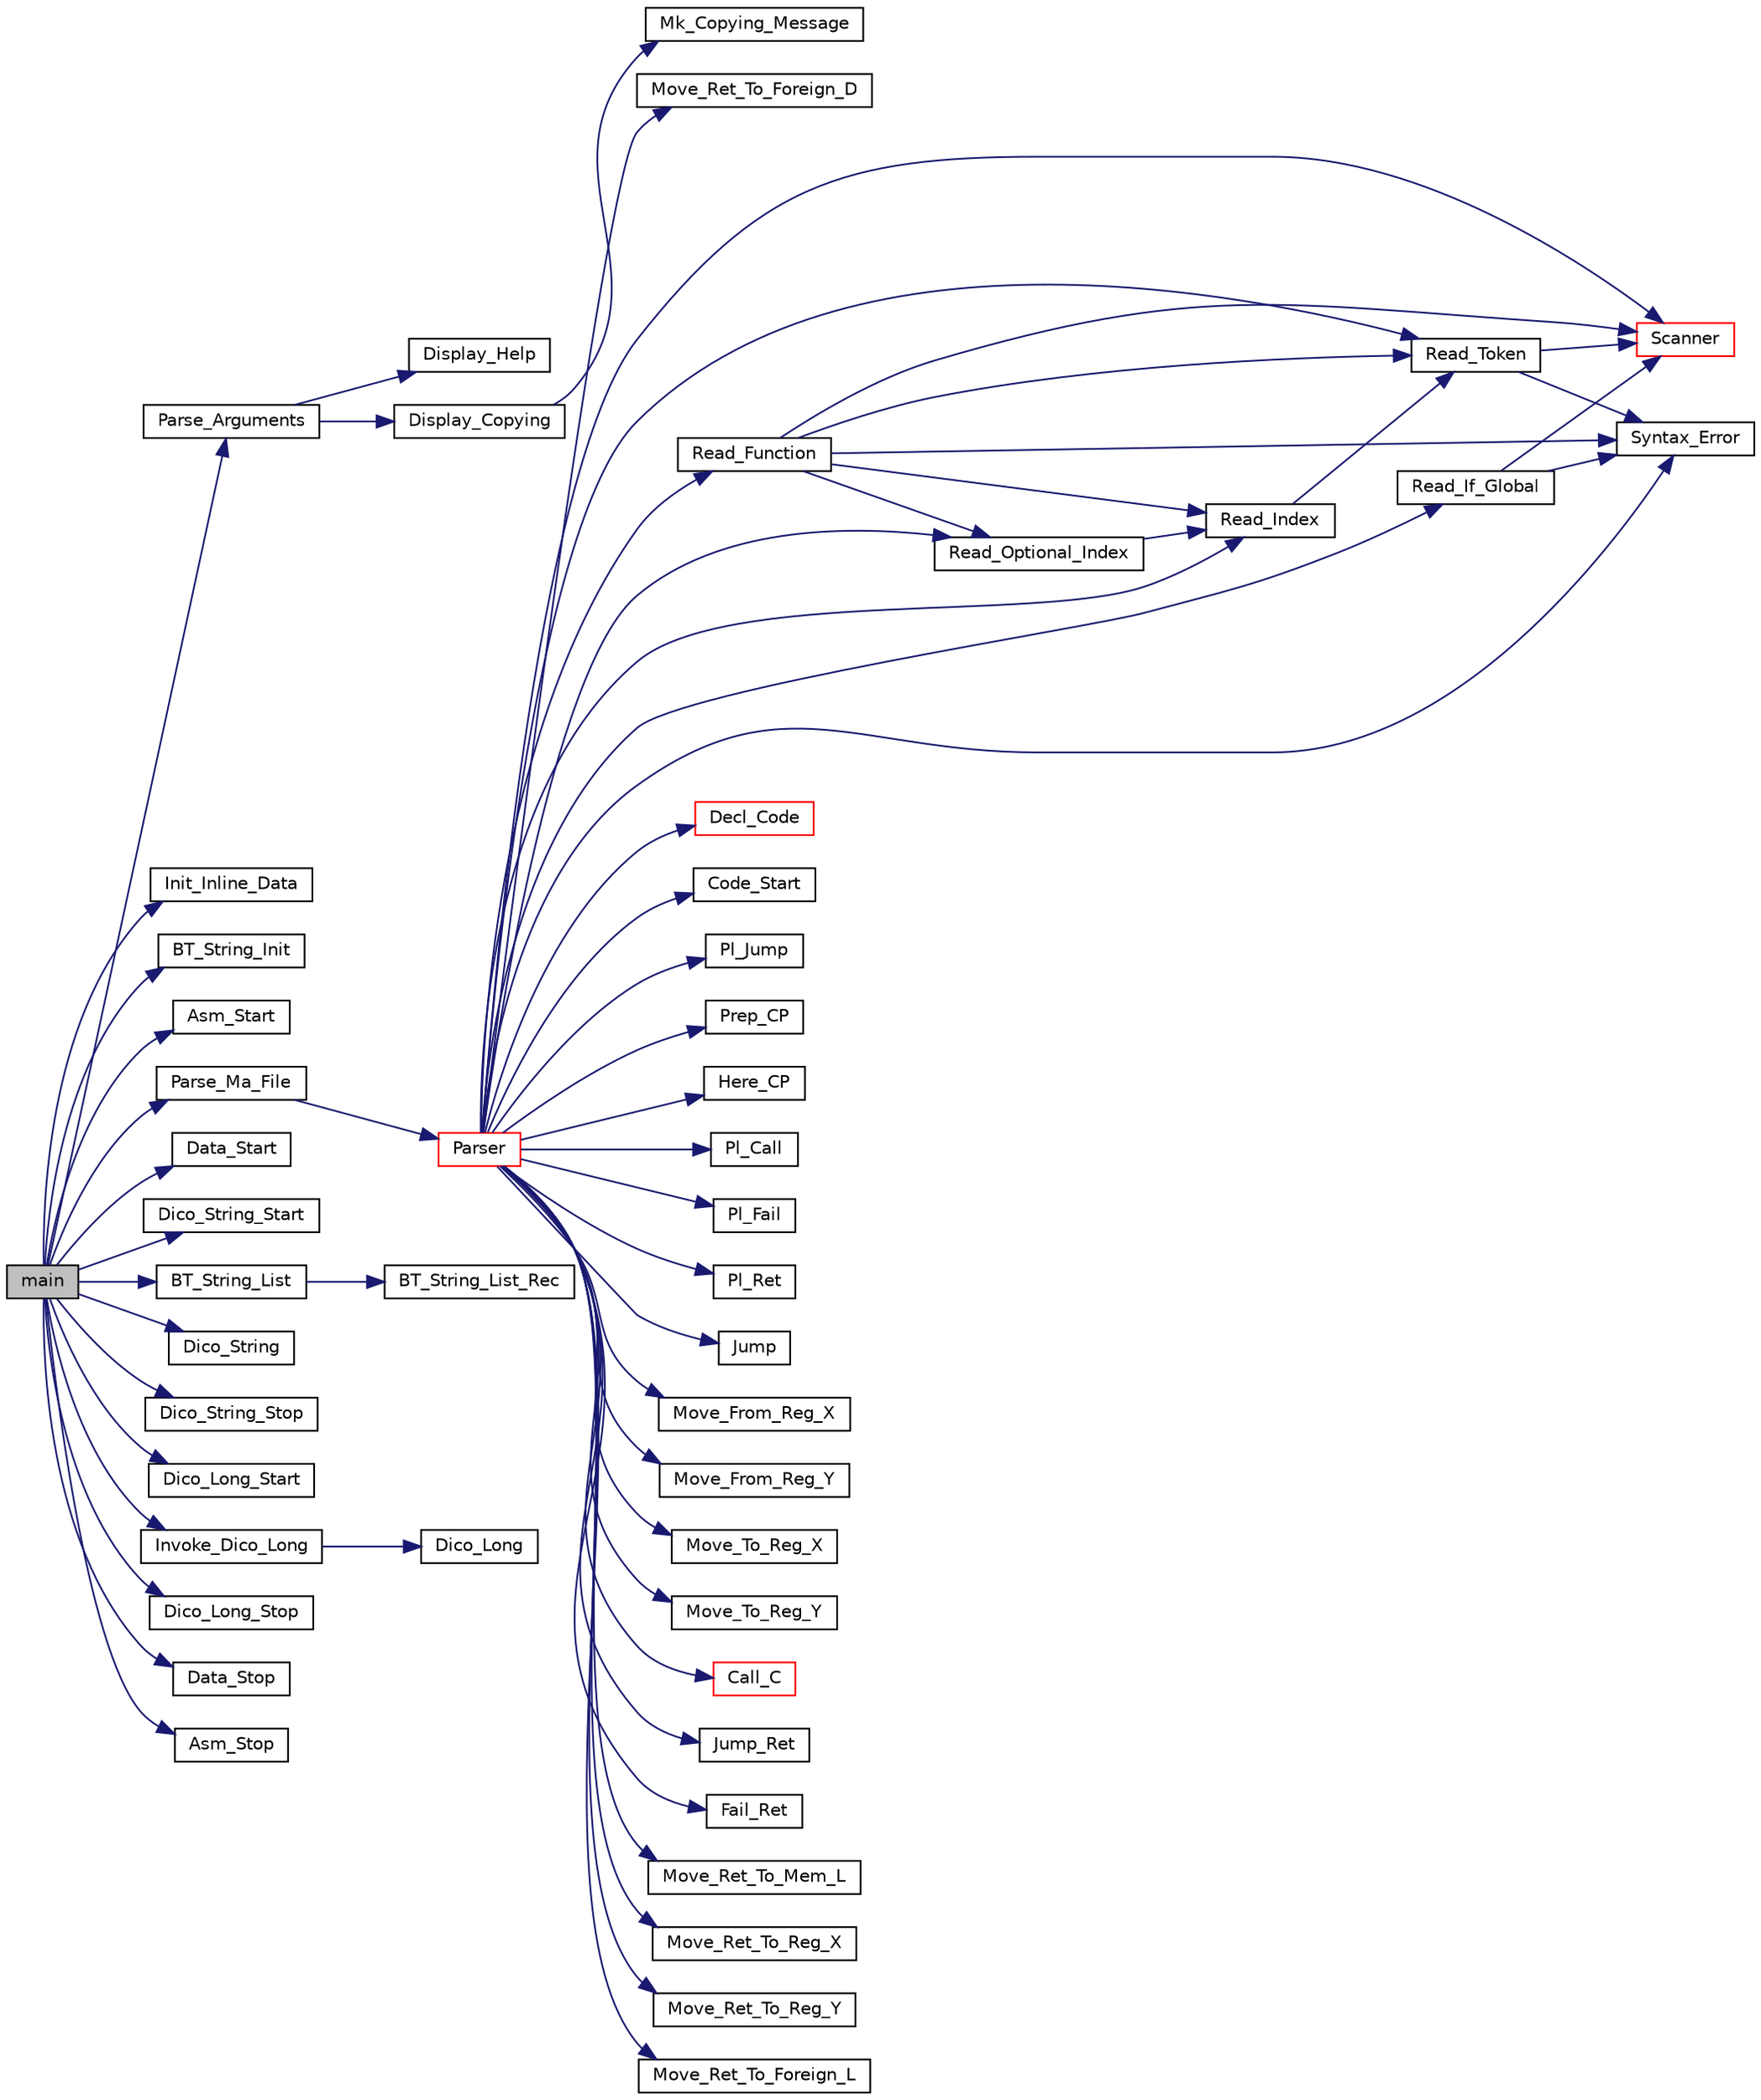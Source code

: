 digraph "main"
{
  edge [fontname="Helvetica",fontsize="10",labelfontname="Helvetica",labelfontsize="10"];
  node [fontname="Helvetica",fontsize="10",shape=record];
  rankdir="LR";
  Node1 [label="main",height=0.2,width=0.4,color="black", fillcolor="grey75", style="filled", fontcolor="black"];
  Node1 -> Node2 [color="midnightblue",fontsize="10",style="solid",fontname="Helvetica"];
  Node2 [label="Parse_Arguments",height=0.2,width=0.4,color="black", fillcolor="white", style="filled",URL="$ma2asm_8c.html#a7e8dc5deafda75c2015d11b38142d950"];
  Node2 -> Node3 [color="midnightblue",fontsize="10",style="solid",fontname="Helvetica"];
  Node3 [label="Display_Copying",height=0.2,width=0.4,color="black", fillcolor="white", style="filled",URL="$copying_8c.html#a242440384848832d8b02d243cb189791"];
  Node3 -> Node4 [color="midnightblue",fontsize="10",style="solid",fontname="Helvetica"];
  Node4 [label="Mk_Copying_Message",height=0.2,width=0.4,color="black", fillcolor="white", style="filled",URL="$copying_8c.html#ad22fce4a9a93024806f83a48f86bea7e"];
  Node2 -> Node5 [color="midnightblue",fontsize="10",style="solid",fontname="Helvetica"];
  Node5 [label="Display_Help",height=0.2,width=0.4,color="black", fillcolor="white", style="filled",URL="$ma2asm_8c.html#a9a3f2cfe44184eb0ad845d8d72dc3b41"];
  Node1 -> Node6 [color="midnightblue",fontsize="10",style="solid",fontname="Helvetica"];
  Node6 [label="Init_Inline_Data",height=0.2,width=0.4,color="black", fillcolor="white", style="filled",URL="$ma2asm_8c.html#a604b6d3112e7ad35cb98693e322ffd80"];
  Node1 -> Node7 [color="midnightblue",fontsize="10",style="solid",fontname="Helvetica"];
  Node7 [label="BT_String_Init",height=0.2,width=0.4,color="black", fillcolor="white", style="filled",URL="$bt__string_8c.html#a550b5276036f43f02c277d27800be6e0"];
  Node1 -> Node8 [color="midnightblue",fontsize="10",style="solid",fontname="Helvetica"];
  Node8 [label="Asm_Start",height=0.2,width=0.4,color="black", fillcolor="white", style="filled",URL="$alpha__any_8c.html#ac7bdb0538e4f03ec069405cf88f1de4f"];
  Node1 -> Node9 [color="midnightblue",fontsize="10",style="solid",fontname="Helvetica"];
  Node9 [label="Parse_Ma_File",height=0.2,width=0.4,color="black", fillcolor="white", style="filled",URL="$ma__parser_8c.html#a4f91bc7ddfc80bc559642b19019052a1"];
  Node9 -> Node10 [color="midnightblue",fontsize="10",style="solid",fontname="Helvetica"];
  Node10 [label="Parser",height=0.2,width=0.4,color="red", fillcolor="white", style="filled",URL="$ma__parser_8c.html#a3dbe66c5fada4cfd6e6d6d8f775e0caf"];
  Node10 -> Node11 [color="midnightblue",fontsize="10",style="solid",fontname="Helvetica"];
  Node11 [label="Scanner",height=0.2,width=0.4,color="red", fillcolor="white", style="filled",URL="$ma__parser_8c.html#ab7c2794ba668d94c59a045d90a086622"];
  Node10 -> Node12 [color="midnightblue",fontsize="10",style="solid",fontname="Helvetica"];
  Node12 [label="Syntax_Error",height=0.2,width=0.4,color="black", fillcolor="white", style="filled",URL="$ma__parser_8c.html#a00f9ed3bd2f87261ec6e2f0fa667dfce"];
  Node10 -> Node13 [color="midnightblue",fontsize="10",style="solid",fontname="Helvetica"];
  Node13 [label="Read_If_Global",height=0.2,width=0.4,color="black", fillcolor="white", style="filled",URL="$ma__parser_8c.html#ae6a289869d5ca4704ca371e95956f3fd"];
  Node13 -> Node11 [color="midnightblue",fontsize="10",style="solid",fontname="Helvetica"];
  Node13 -> Node12 [color="midnightblue",fontsize="10",style="solid",fontname="Helvetica"];
  Node10 -> Node14 [color="midnightblue",fontsize="10",style="solid",fontname="Helvetica"];
  Node14 [label="Read_Token",height=0.2,width=0.4,color="black", fillcolor="white", style="filled",URL="$ma__parser_8c.html#a80d49cb24fd69d9eb23932a996e2c647"];
  Node14 -> Node11 [color="midnightblue",fontsize="10",style="solid",fontname="Helvetica"];
  Node14 -> Node12 [color="midnightblue",fontsize="10",style="solid",fontname="Helvetica"];
  Node10 -> Node15 [color="midnightblue",fontsize="10",style="solid",fontname="Helvetica"];
  Node15 [label="Decl_Code",height=0.2,width=0.4,color="red", fillcolor="white", style="filled",URL="$ma2asm_8c.html#aa8b6ff2e08644fa073ab516643de4827"];
  Node10 -> Node16 [color="midnightblue",fontsize="10",style="solid",fontname="Helvetica"];
  Node16 [label="Code_Start",height=0.2,width=0.4,color="black", fillcolor="white", style="filled",URL="$alpha__any_8c.html#a0c77cb830e2b388fcc1fb5322d5c3f13"];
  Node10 -> Node17 [color="midnightblue",fontsize="10",style="solid",fontname="Helvetica"];
  Node17 [label="Pl_Jump",height=0.2,width=0.4,color="black", fillcolor="white", style="filled",URL="$alpha__any_8c.html#a5e5e17240bceefba89b5231952d11dcc"];
  Node10 -> Node18 [color="midnightblue",fontsize="10",style="solid",fontname="Helvetica"];
  Node18 [label="Prep_CP",height=0.2,width=0.4,color="black", fillcolor="white", style="filled",URL="$alpha__any_8c.html#ac10bb2c52ddcf17419fddeddb95e9715"];
  Node10 -> Node19 [color="midnightblue",fontsize="10",style="solid",fontname="Helvetica"];
  Node19 [label="Here_CP",height=0.2,width=0.4,color="black", fillcolor="white", style="filled",URL="$alpha__any_8c.html#a3d367a905c1c3e8f29b268511c43462b"];
  Node10 -> Node20 [color="midnightblue",fontsize="10",style="solid",fontname="Helvetica"];
  Node20 [label="Pl_Call",height=0.2,width=0.4,color="black", fillcolor="white", style="filled",URL="$alpha__any_8c.html#ac518d1a29c3015b3aec79cfa4300c362"];
  Node10 -> Node21 [color="midnightblue",fontsize="10",style="solid",fontname="Helvetica"];
  Node21 [label="Pl_Fail",height=0.2,width=0.4,color="black", fillcolor="white", style="filled",URL="$alpha__any_8c.html#aa0fe7f41cd1793244610e87d597040f6"];
  Node10 -> Node22 [color="midnightblue",fontsize="10",style="solid",fontname="Helvetica"];
  Node22 [label="Pl_Ret",height=0.2,width=0.4,color="black", fillcolor="white", style="filled",URL="$alpha__any_8c.html#a35f4c7f6dc292d72dd13b600d49c10e6"];
  Node10 -> Node23 [color="midnightblue",fontsize="10",style="solid",fontname="Helvetica"];
  Node23 [label="Jump",height=0.2,width=0.4,color="black", fillcolor="white", style="filled",URL="$alpha__any_8c.html#a5e0ace1e7130bd0ab39aff3803d03614"];
  Node10 -> Node24 [color="midnightblue",fontsize="10",style="solid",fontname="Helvetica"];
  Node24 [label="Read_Index",height=0.2,width=0.4,color="black", fillcolor="white", style="filled",URL="$ma__parser_8c.html#a397482d143c8994ae2c6e8cf3d3d0589"];
  Node24 -> Node14 [color="midnightblue",fontsize="10",style="solid",fontname="Helvetica"];
  Node10 -> Node25 [color="midnightblue",fontsize="10",style="solid",fontname="Helvetica"];
  Node25 [label="Move_From_Reg_X",height=0.2,width=0.4,color="black", fillcolor="white", style="filled",URL="$alpha__any_8c.html#a26b1354d98d85d34703d36af84a2fa7f"];
  Node10 -> Node26 [color="midnightblue",fontsize="10",style="solid",fontname="Helvetica"];
  Node26 [label="Move_From_Reg_Y",height=0.2,width=0.4,color="black", fillcolor="white", style="filled",URL="$alpha__any_8c.html#af58d895acfbf04e780eee5aa19d0ebd1"];
  Node10 -> Node27 [color="midnightblue",fontsize="10",style="solid",fontname="Helvetica"];
  Node27 [label="Move_To_Reg_X",height=0.2,width=0.4,color="black", fillcolor="white", style="filled",URL="$alpha__any_8c.html#af7adcc007169701f8e570e632559068f"];
  Node10 -> Node28 [color="midnightblue",fontsize="10",style="solid",fontname="Helvetica"];
  Node28 [label="Move_To_Reg_Y",height=0.2,width=0.4,color="black", fillcolor="white", style="filled",URL="$alpha__any_8c.html#a8dac9698ed961dd1619389ca09a5b0e4"];
  Node10 -> Node29 [color="midnightblue",fontsize="10",style="solid",fontname="Helvetica"];
  Node29 [label="Read_Function",height=0.2,width=0.4,color="black", fillcolor="white", style="filled",URL="$ma__parser_8c.html#a4fdac994cb4bbcf19750447b1a9f4894"];
  Node29 -> Node14 [color="midnightblue",fontsize="10",style="solid",fontname="Helvetica"];
  Node29 -> Node11 [color="midnightblue",fontsize="10",style="solid",fontname="Helvetica"];
  Node29 -> Node12 [color="midnightblue",fontsize="10",style="solid",fontname="Helvetica"];
  Node29 -> Node30 [color="midnightblue",fontsize="10",style="solid",fontname="Helvetica"];
  Node30 [label="Read_Optional_Index",height=0.2,width=0.4,color="black", fillcolor="white", style="filled",URL="$ma__parser_8c.html#a1d93f4cff3616dbb0ea5ac3c04297128"];
  Node30 -> Node24 [color="midnightblue",fontsize="10",style="solid",fontname="Helvetica"];
  Node29 -> Node24 [color="midnightblue",fontsize="10",style="solid",fontname="Helvetica"];
  Node10 -> Node31 [color="midnightblue",fontsize="10",style="solid",fontname="Helvetica"];
  Node31 [label="Call_C",height=0.2,width=0.4,color="red", fillcolor="white", style="filled",URL="$ma2asm_8c.html#a4e9a1630ccc62db3caa97ab5abc0a1ca"];
  Node10 -> Node32 [color="midnightblue",fontsize="10",style="solid",fontname="Helvetica"];
  Node32 [label="Jump_Ret",height=0.2,width=0.4,color="black", fillcolor="white", style="filled",URL="$alpha__any_8c.html#a5b2d1ff8df86ea05b138d4fc226992e2"];
  Node10 -> Node33 [color="midnightblue",fontsize="10",style="solid",fontname="Helvetica"];
  Node33 [label="Fail_Ret",height=0.2,width=0.4,color="black", fillcolor="white", style="filled",URL="$alpha__any_8c.html#a931e4167eb65f76e8cffcd63c1404fa6"];
  Node10 -> Node34 [color="midnightblue",fontsize="10",style="solid",fontname="Helvetica"];
  Node34 [label="Move_Ret_To_Mem_L",height=0.2,width=0.4,color="black", fillcolor="white", style="filled",URL="$alpha__any_8c.html#af58bf1aee8b9f42dedb80793943ab739"];
  Node10 -> Node30 [color="midnightblue",fontsize="10",style="solid",fontname="Helvetica"];
  Node10 -> Node35 [color="midnightblue",fontsize="10",style="solid",fontname="Helvetica"];
  Node35 [label="Move_Ret_To_Reg_X",height=0.2,width=0.4,color="black", fillcolor="white", style="filled",URL="$alpha__any_8c.html#a4fd1cd87c4569f850eb69124553ad1c9"];
  Node10 -> Node36 [color="midnightblue",fontsize="10",style="solid",fontname="Helvetica"];
  Node36 [label="Move_Ret_To_Reg_Y",height=0.2,width=0.4,color="black", fillcolor="white", style="filled",URL="$alpha__any_8c.html#a37f9d9f4b7eb11439b9beb940a5e676b"];
  Node10 -> Node37 [color="midnightblue",fontsize="10",style="solid",fontname="Helvetica"];
  Node37 [label="Move_Ret_To_Foreign_L",height=0.2,width=0.4,color="black", fillcolor="white", style="filled",URL="$alpha__any_8c.html#a37323d79308784cb6bfa02eb3bffa5cd"];
  Node10 -> Node38 [color="midnightblue",fontsize="10",style="solid",fontname="Helvetica"];
  Node38 [label="Move_Ret_To_Foreign_D",height=0.2,width=0.4,color="black", fillcolor="white", style="filled",URL="$alpha__any_8c.html#ae6a5584e8dfe8bc0f63859d1f33febda"];
  Node1 -> Node39 [color="midnightblue",fontsize="10",style="solid",fontname="Helvetica"];
  Node39 [label="Data_Start",height=0.2,width=0.4,color="black", fillcolor="white", style="filled",URL="$alpha__any_8c.html#a054569cf4a25e8647de1bd86282a9efa"];
  Node1 -> Node40 [color="midnightblue",fontsize="10",style="solid",fontname="Helvetica"];
  Node40 [label="Dico_String_Start",height=0.2,width=0.4,color="black", fillcolor="white", style="filled",URL="$alpha__any_8c.html#a61198dec9eb0ba55cbe3479d85005e11"];
  Node1 -> Node41 [color="midnightblue",fontsize="10",style="solid",fontname="Helvetica"];
  Node41 [label="BT_String_List",height=0.2,width=0.4,color="black", fillcolor="white", style="filled",URL="$bt__string_8c.html#a32730363f7e247e6938b78cdb73fa6a5"];
  Node41 -> Node42 [color="midnightblue",fontsize="10",style="solid",fontname="Helvetica"];
  Node42 [label="BT_String_List_Rec",height=0.2,width=0.4,color="black", fillcolor="white", style="filled",URL="$bt__string_8c.html#ac069f943d565dd3ae285acd23f2fa322"];
  Node1 -> Node43 [color="midnightblue",fontsize="10",style="solid",fontname="Helvetica"];
  Node43 [label="Dico_String",height=0.2,width=0.4,color="black", fillcolor="white", style="filled",URL="$alpha__any_8c.html#aa7f03f1ca3caa593971f2ae995715087"];
  Node1 -> Node44 [color="midnightblue",fontsize="10",style="solid",fontname="Helvetica"];
  Node44 [label="Dico_String_Stop",height=0.2,width=0.4,color="black", fillcolor="white", style="filled",URL="$alpha__any_8c.html#ad2037dcc047c833a06d9c46b492db605"];
  Node1 -> Node45 [color="midnightblue",fontsize="10",style="solid",fontname="Helvetica"];
  Node45 [label="Dico_Long_Start",height=0.2,width=0.4,color="black", fillcolor="white", style="filled",URL="$alpha__any_8c.html#a2771ed6bb9346a731160e143956db155"];
  Node1 -> Node46 [color="midnightblue",fontsize="10",style="solid",fontname="Helvetica"];
  Node46 [label="Invoke_Dico_Long",height=0.2,width=0.4,color="black", fillcolor="white", style="filled",URL="$ma2asm_8c.html#a3b36d941f8ba446b2b1740b3bdb68e5a"];
  Node46 -> Node47 [color="midnightblue",fontsize="10",style="solid",fontname="Helvetica"];
  Node47 [label="Dico_Long",height=0.2,width=0.4,color="black", fillcolor="white", style="filled",URL="$alpha__any_8c.html#a0c1626087462615c013827c662cb8214"];
  Node1 -> Node48 [color="midnightblue",fontsize="10",style="solid",fontname="Helvetica"];
  Node48 [label="Dico_Long_Stop",height=0.2,width=0.4,color="black", fillcolor="white", style="filled",URL="$alpha__any_8c.html#ad2ae966bb58734e4908970a7598f5d2b"];
  Node1 -> Node49 [color="midnightblue",fontsize="10",style="solid",fontname="Helvetica"];
  Node49 [label="Data_Stop",height=0.2,width=0.4,color="black", fillcolor="white", style="filled",URL="$alpha__any_8c.html#a2da9236f4909e45dcb96b2b216067d55"];
  Node1 -> Node50 [color="midnightblue",fontsize="10",style="solid",fontname="Helvetica"];
  Node50 [label="Asm_Stop",height=0.2,width=0.4,color="black", fillcolor="white", style="filled",URL="$alpha__any_8c.html#a1ccda0b345383d8f415326878884a88c"];
}
